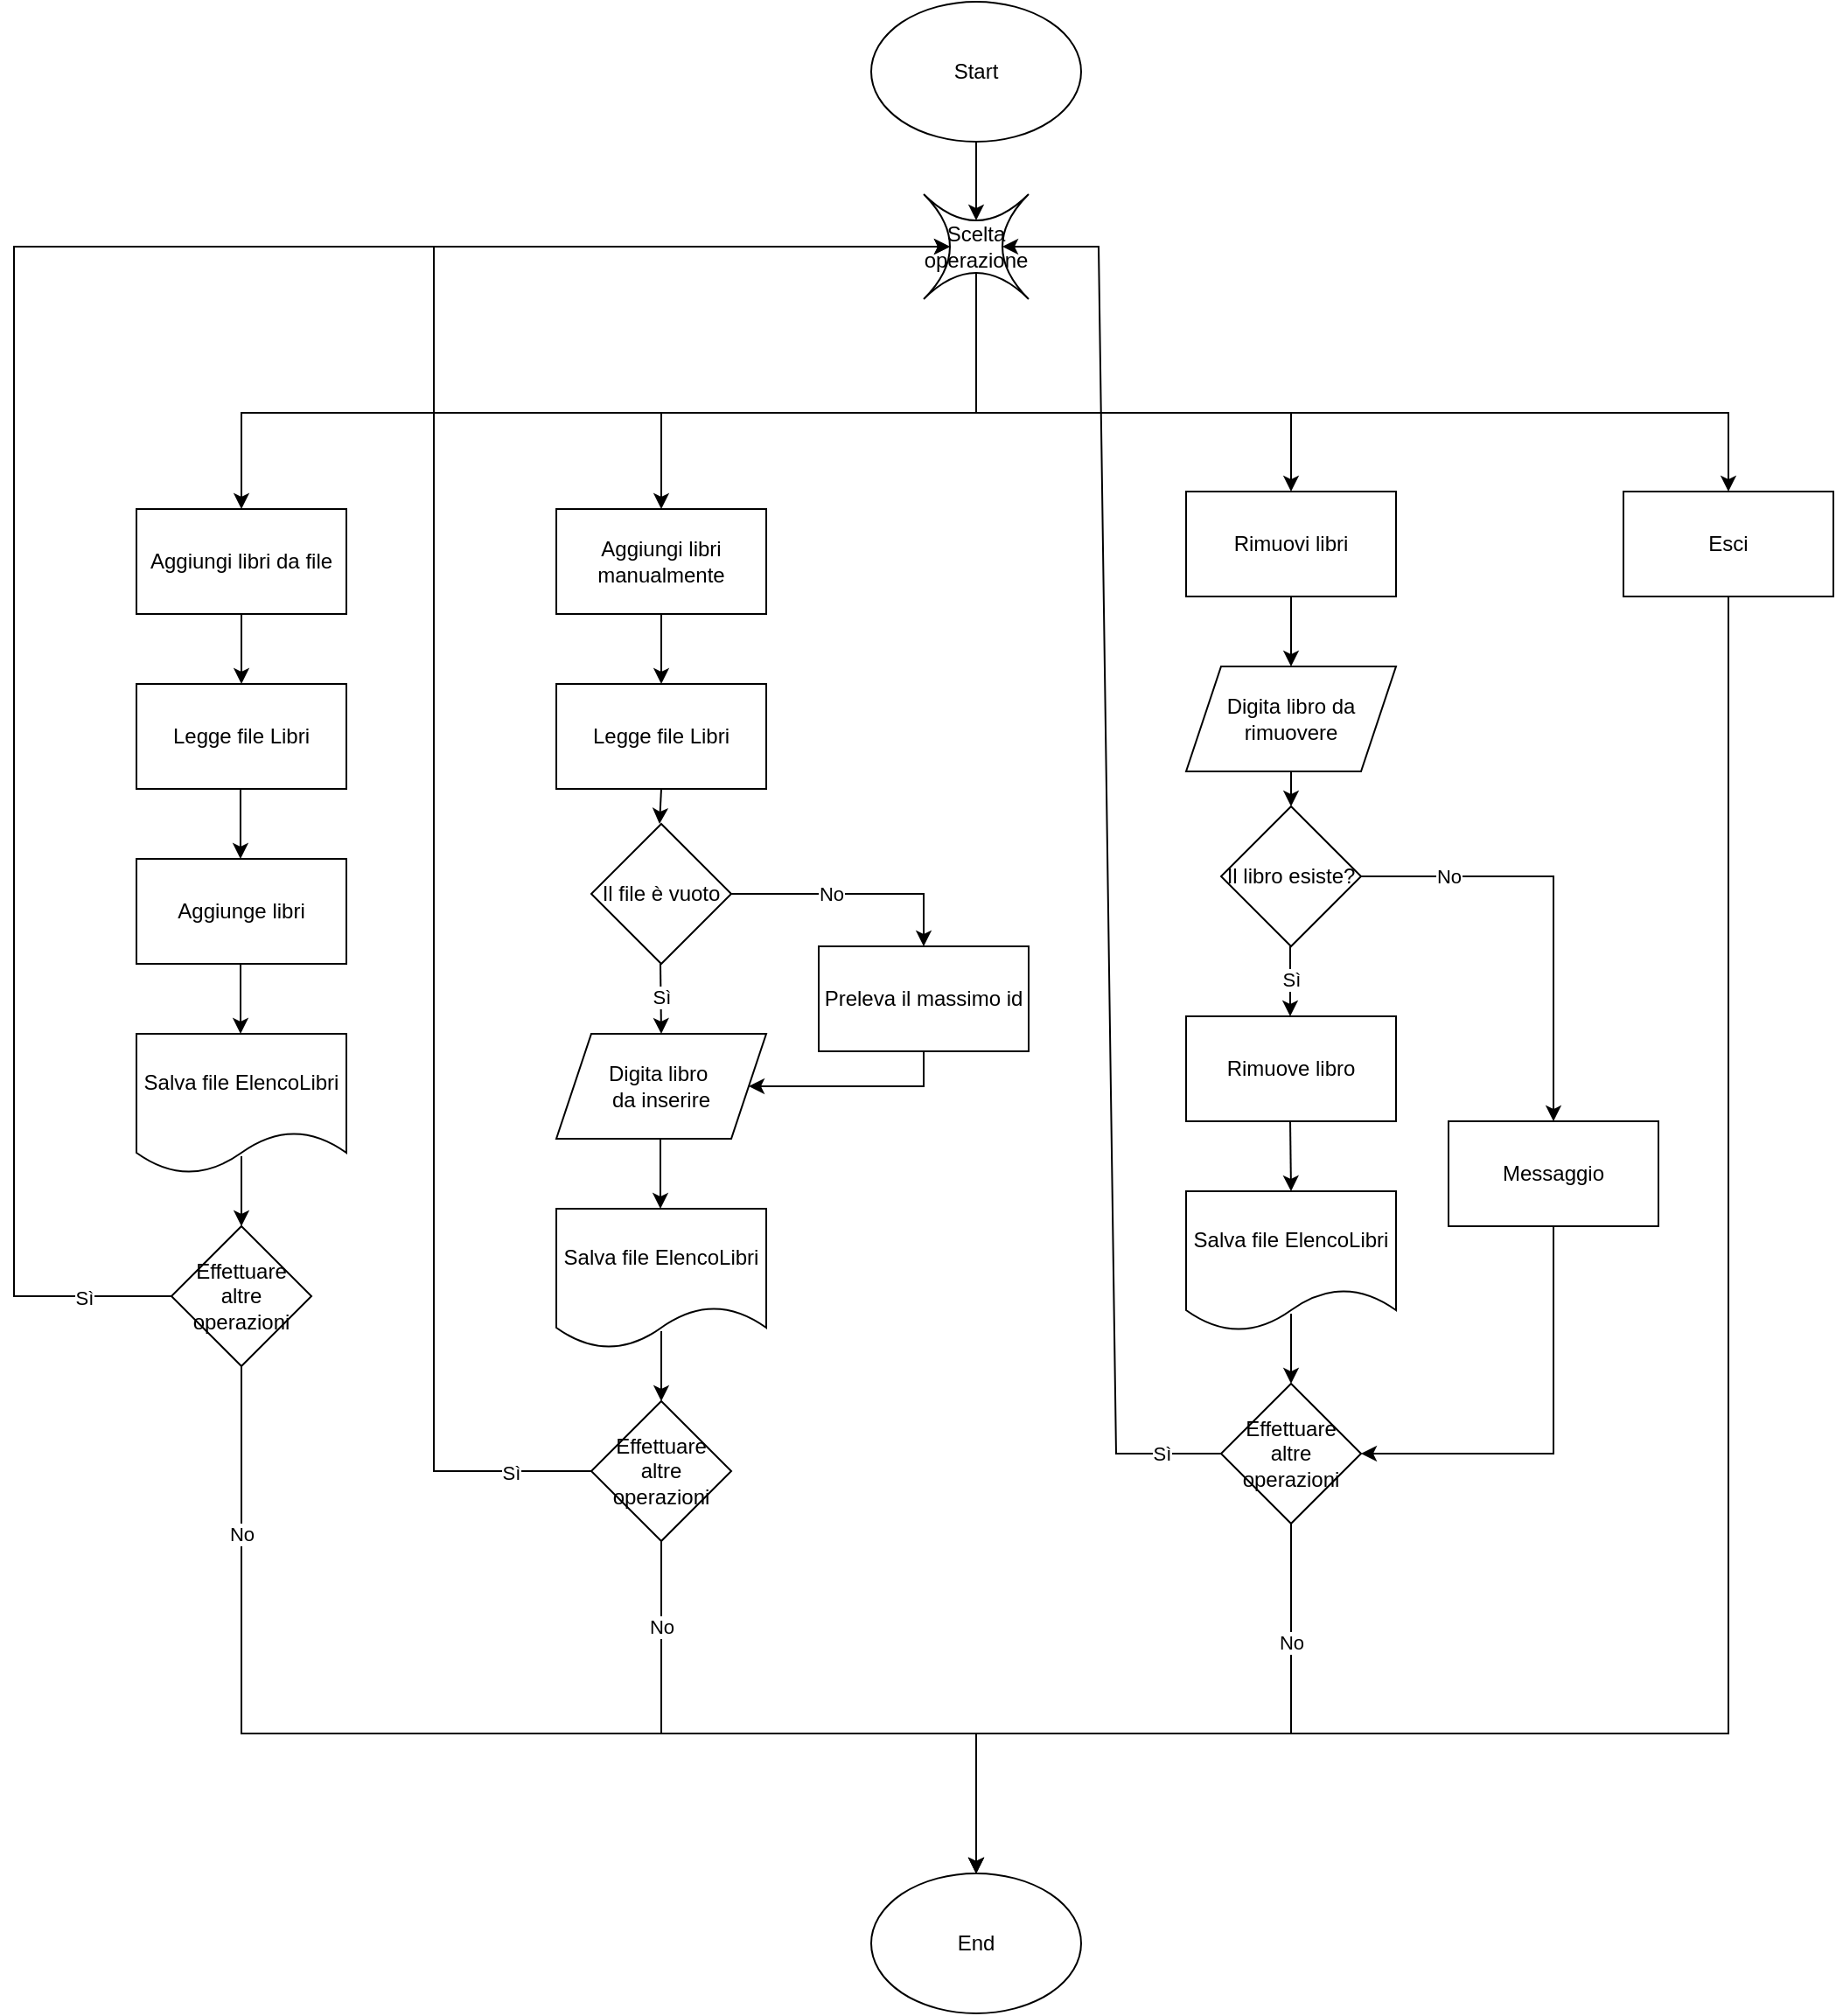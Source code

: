 <mxfile version="24.2.7" type="github">
  <diagram name="Pagina-1" id="q5kxWiuMt2XL6_3oOD6i">
    <mxGraphModel dx="2541" dy="923" grid="1" gridSize="10" guides="1" tooltips="1" connect="1" arrows="1" fold="1" page="1" pageScale="1" pageWidth="827" pageHeight="1169" math="0" shadow="0">
      <root>
        <mxCell id="0" />
        <mxCell id="1" parent="0" />
        <mxCell id="5LyaFHgGuzO7SmeTVH7B-1" value="Start" style="ellipse;whiteSpace=wrap;html=1;" vertex="1" parent="1">
          <mxGeometry x="350" y="10" width="120" height="80" as="geometry" />
        </mxCell>
        <mxCell id="5LyaFHgGuzO7SmeTVH7B-3" value="Legge file Libri" style="rounded=0;whiteSpace=wrap;html=1;" vertex="1" parent="1">
          <mxGeometry x="-70" y="400" width="120" height="60" as="geometry" />
        </mxCell>
        <mxCell id="5LyaFHgGuzO7SmeTVH7B-4" value="Salva file ElencoLibri" style="shape=document;whiteSpace=wrap;html=1;boundedLbl=1;" vertex="1" parent="1">
          <mxGeometry x="170" y="700" width="120" height="80" as="geometry" />
        </mxCell>
        <mxCell id="5LyaFHgGuzO7SmeTVH7B-5" value="End" style="ellipse;whiteSpace=wrap;html=1;" vertex="1" parent="1">
          <mxGeometry x="350" y="1080" width="120" height="80" as="geometry" />
        </mxCell>
        <mxCell id="5LyaFHgGuzO7SmeTVH7B-6" value="" style="endArrow=classic;html=1;rounded=0;exitX=0.5;exitY=1;exitDx=0;exitDy=0;entryX=0.5;entryY=0.25;entryDx=0;entryDy=0;entryPerimeter=0;" edge="1" parent="1" source="5LyaFHgGuzO7SmeTVH7B-1" target="5LyaFHgGuzO7SmeTVH7B-19">
          <mxGeometry width="50" height="50" relative="1" as="geometry">
            <mxPoint x="390" y="340" as="sourcePoint" />
            <mxPoint x="440" y="290" as="targetPoint" />
          </mxGeometry>
        </mxCell>
        <mxCell id="5LyaFHgGuzO7SmeTVH7B-10" value="" style="endArrow=classic;html=1;rounded=0;exitX=0.5;exitY=1;exitDx=0;exitDy=0;entryX=0.5;entryY=0;entryDx=0;entryDy=0;" edge="1" parent="1">
          <mxGeometry width="50" height="50" relative="1" as="geometry">
            <mxPoint x="229.5" y="660" as="sourcePoint" />
            <mxPoint x="229.5" y="700" as="targetPoint" />
          </mxGeometry>
        </mxCell>
        <mxCell id="5LyaFHgGuzO7SmeTVH7B-11" value="" style="endArrow=classic;html=1;rounded=0;exitX=0.5;exitY=1;exitDx=0;exitDy=0;entryX=0.5;entryY=0;entryDx=0;entryDy=0;" edge="1" parent="1">
          <mxGeometry width="50" height="50" relative="1" as="geometry">
            <mxPoint x="230" y="770" as="sourcePoint" />
            <mxPoint x="230" y="810" as="targetPoint" />
          </mxGeometry>
        </mxCell>
        <mxCell id="5LyaFHgGuzO7SmeTVH7B-12" value="Il file è vuoto" style="rhombus;whiteSpace=wrap;html=1;" vertex="1" parent="1">
          <mxGeometry x="190" y="480" width="80" height="80" as="geometry" />
        </mxCell>
        <mxCell id="5LyaFHgGuzO7SmeTVH7B-13" value="" style="endArrow=classic;html=1;rounded=0;exitX=0.5;exitY=1;exitDx=0;exitDy=0;entryX=0.5;entryY=0;entryDx=0;entryDy=0;" edge="1" parent="1" target="5LyaFHgGuzO7SmeTVH7B-69">
          <mxGeometry width="50" height="50" relative="1" as="geometry">
            <mxPoint x="229.5" y="560" as="sourcePoint" />
            <mxPoint x="230" y="600" as="targetPoint" />
          </mxGeometry>
        </mxCell>
        <mxCell id="5LyaFHgGuzO7SmeTVH7B-14" value="Sì" style="edgeLabel;html=1;align=center;verticalAlign=middle;resizable=0;points=[];" vertex="1" connectable="0" parent="5LyaFHgGuzO7SmeTVH7B-13">
          <mxGeometry x="-0.05" relative="1" as="geometry">
            <mxPoint as="offset" />
          </mxGeometry>
        </mxCell>
        <mxCell id="5LyaFHgGuzO7SmeTVH7B-15" value="Preleva il massimo id" style="rounded=0;whiteSpace=wrap;html=1;" vertex="1" parent="1">
          <mxGeometry x="320" y="550" width="120" height="60" as="geometry" />
        </mxCell>
        <mxCell id="5LyaFHgGuzO7SmeTVH7B-16" value="" style="endArrow=classic;html=1;rounded=0;exitX=1;exitY=0.5;exitDx=0;exitDy=0;entryX=0.5;entryY=0;entryDx=0;entryDy=0;" edge="1" parent="1" source="5LyaFHgGuzO7SmeTVH7B-12" target="5LyaFHgGuzO7SmeTVH7B-15">
          <mxGeometry width="50" height="50" relative="1" as="geometry">
            <mxPoint x="490" y="590" as="sourcePoint" />
            <mxPoint x="540" y="540" as="targetPoint" />
            <Array as="points">
              <mxPoint x="380" y="520" />
            </Array>
          </mxGeometry>
        </mxCell>
        <mxCell id="5LyaFHgGuzO7SmeTVH7B-17" value="No" style="edgeLabel;html=1;align=center;verticalAlign=middle;resizable=0;points=[];" vertex="1" connectable="0" parent="5LyaFHgGuzO7SmeTVH7B-16">
          <mxGeometry x="-0.195" relative="1" as="geometry">
            <mxPoint as="offset" />
          </mxGeometry>
        </mxCell>
        <mxCell id="5LyaFHgGuzO7SmeTVH7B-18" value="" style="endArrow=classic;html=1;rounded=0;exitX=0.5;exitY=1;exitDx=0;exitDy=0;entryX=1;entryY=0.5;entryDx=0;entryDy=0;" edge="1" parent="1" source="5LyaFHgGuzO7SmeTVH7B-15" target="5LyaFHgGuzO7SmeTVH7B-69">
          <mxGeometry width="50" height="50" relative="1" as="geometry">
            <mxPoint x="490" y="590" as="sourcePoint" />
            <mxPoint x="540" y="540" as="targetPoint" />
            <Array as="points">
              <mxPoint x="380" y="630" />
            </Array>
          </mxGeometry>
        </mxCell>
        <mxCell id="5LyaFHgGuzO7SmeTVH7B-31" style="edgeStyle=orthogonalEdgeStyle;rounded=0;orthogonalLoop=1;jettySize=auto;html=1;exitX=0.5;exitY=0.75;exitDx=0;exitDy=0;exitPerimeter=0;entryX=0.5;entryY=0;entryDx=0;entryDy=0;" edge="1" parent="1" source="5LyaFHgGuzO7SmeTVH7B-19" target="5LyaFHgGuzO7SmeTVH7B-22">
          <mxGeometry relative="1" as="geometry">
            <mxPoint x="780" y="270" as="targetPoint" />
            <Array as="points">
              <mxPoint x="410" y="245" />
              <mxPoint x="840" y="245" />
            </Array>
          </mxGeometry>
        </mxCell>
        <mxCell id="5LyaFHgGuzO7SmeTVH7B-19" value="Scelta operazione" style="shape=switch;whiteSpace=wrap;html=1;" vertex="1" parent="1">
          <mxGeometry x="380" y="120" width="60" height="60" as="geometry" />
        </mxCell>
        <mxCell id="5LyaFHgGuzO7SmeTVH7B-20" value="" style="endArrow=classic;html=1;rounded=0;exitX=0.5;exitY=0.75;exitDx=0;exitDy=0;exitPerimeter=0;entryX=0.5;entryY=0;entryDx=0;entryDy=0;" edge="1" parent="1" source="5LyaFHgGuzO7SmeTVH7B-19" target="5LyaFHgGuzO7SmeTVH7B-21">
          <mxGeometry width="50" height="50" relative="1" as="geometry">
            <mxPoint x="390" y="100" as="sourcePoint" />
            <mxPoint x="270" y="150" as="targetPoint" />
            <Array as="points">
              <mxPoint x="410" y="245" />
              <mxPoint x="230" y="245" />
            </Array>
          </mxGeometry>
        </mxCell>
        <mxCell id="5LyaFHgGuzO7SmeTVH7B-22" value="Esci" style="rounded=0;whiteSpace=wrap;html=1;" vertex="1" parent="1">
          <mxGeometry x="780" y="290" width="120" height="60" as="geometry" />
        </mxCell>
        <mxCell id="5LyaFHgGuzO7SmeTVH7B-23" value="Aggiungi libri da file" style="rounded=0;whiteSpace=wrap;html=1;" vertex="1" parent="1">
          <mxGeometry x="-70" y="300" width="120" height="60" as="geometry" />
        </mxCell>
        <mxCell id="5LyaFHgGuzO7SmeTVH7B-25" value="" style="endArrow=classic;html=1;rounded=0;exitX=0.5;exitY=0.75;exitDx=0;exitDy=0;exitPerimeter=0;" edge="1" parent="1" source="5LyaFHgGuzO7SmeTVH7B-19" target="5LyaFHgGuzO7SmeTVH7B-23">
          <mxGeometry width="50" height="50" relative="1" as="geometry">
            <mxPoint x="370" y="150" as="sourcePoint" />
            <mxPoint x="220" y="100" as="targetPoint" />
            <Array as="points">
              <mxPoint x="410" y="245" />
              <mxPoint x="310" y="245" />
              <mxPoint x="-10" y="245" />
            </Array>
          </mxGeometry>
        </mxCell>
        <mxCell id="5LyaFHgGuzO7SmeTVH7B-24" value="Rimuovi libri" style="rounded=0;whiteSpace=wrap;html=1;" vertex="1" parent="1">
          <mxGeometry x="530" y="290" width="120" height="60" as="geometry" />
        </mxCell>
        <mxCell id="5LyaFHgGuzO7SmeTVH7B-21" value="Aggiungi libri manualmente" style="rounded=0;whiteSpace=wrap;html=1;" vertex="1" parent="1">
          <mxGeometry x="170" y="300" width="120" height="60" as="geometry" />
        </mxCell>
        <mxCell id="5LyaFHgGuzO7SmeTVH7B-32" value="" style="endArrow=classic;html=1;rounded=0;exitX=0.5;exitY=0.75;exitDx=0;exitDy=0;exitPerimeter=0;entryX=0.5;entryY=0;entryDx=0;entryDy=0;" edge="1" parent="1" source="5LyaFHgGuzO7SmeTVH7B-19" target="5LyaFHgGuzO7SmeTVH7B-24">
          <mxGeometry width="50" height="50" relative="1" as="geometry">
            <mxPoint x="390" y="295" as="sourcePoint" />
            <mxPoint x="440" y="245" as="targetPoint" />
            <Array as="points">
              <mxPoint x="410" y="245" />
              <mxPoint x="590" y="245" />
            </Array>
          </mxGeometry>
        </mxCell>
        <mxCell id="5LyaFHgGuzO7SmeTVH7B-33" value="Legge file Libri" style="rounded=0;whiteSpace=wrap;html=1;" vertex="1" parent="1">
          <mxGeometry x="170" y="400" width="120" height="60" as="geometry" />
        </mxCell>
        <mxCell id="5LyaFHgGuzO7SmeTVH7B-34" value="Aggiunge libri" style="rounded=0;whiteSpace=wrap;html=1;" vertex="1" parent="1">
          <mxGeometry x="-70" y="500" width="120" height="60" as="geometry" />
        </mxCell>
        <mxCell id="5LyaFHgGuzO7SmeTVH7B-35" value="Salva file ElencoLibri" style="shape=document;whiteSpace=wrap;html=1;boundedLbl=1;" vertex="1" parent="1">
          <mxGeometry x="-70" y="600" width="120" height="80" as="geometry" />
        </mxCell>
        <mxCell id="5LyaFHgGuzO7SmeTVH7B-36" value="" style="endArrow=classic;html=1;rounded=0;exitX=0.5;exitY=1;exitDx=0;exitDy=0;entryX=0.5;entryY=0;entryDx=0;entryDy=0;" edge="1" parent="1">
          <mxGeometry width="50" height="50" relative="1" as="geometry">
            <mxPoint x="-10.5" y="560" as="sourcePoint" />
            <mxPoint x="-10.5" y="600" as="targetPoint" />
          </mxGeometry>
        </mxCell>
        <mxCell id="5LyaFHgGuzO7SmeTVH7B-37" value="" style="endArrow=classic;html=1;rounded=0;exitX=0.5;exitY=1;exitDx=0;exitDy=0;entryX=0.5;entryY=0;entryDx=0;entryDy=0;" edge="1" parent="1">
          <mxGeometry width="50" height="50" relative="1" as="geometry">
            <mxPoint x="-10" y="670" as="sourcePoint" />
            <mxPoint x="-10" y="710" as="targetPoint" />
          </mxGeometry>
        </mxCell>
        <mxCell id="5LyaFHgGuzO7SmeTVH7B-38" value="" style="endArrow=classic;html=1;rounded=0;exitX=0.5;exitY=1;exitDx=0;exitDy=0;entryX=0.5;entryY=0;entryDx=0;entryDy=0;" edge="1" parent="1">
          <mxGeometry width="50" height="50" relative="1" as="geometry">
            <mxPoint x="-10.53" y="460" as="sourcePoint" />
            <mxPoint x="-10.53" y="500" as="targetPoint" />
          </mxGeometry>
        </mxCell>
        <mxCell id="5LyaFHgGuzO7SmeTVH7B-39" value="" style="endArrow=classic;html=1;rounded=0;exitX=0.5;exitY=1;exitDx=0;exitDy=0;" edge="1" parent="1" source="5LyaFHgGuzO7SmeTVH7B-33">
          <mxGeometry width="50" height="50" relative="1" as="geometry">
            <mxPoint x="229" y="460" as="sourcePoint" />
            <mxPoint x="229" y="480" as="targetPoint" />
          </mxGeometry>
        </mxCell>
        <mxCell id="5LyaFHgGuzO7SmeTVH7B-41" value="" style="endArrow=classic;html=1;rounded=0;exitX=0.5;exitY=1;exitDx=0;exitDy=0;entryX=0.5;entryY=0;entryDx=0;entryDy=0;" edge="1" parent="1" source="5LyaFHgGuzO7SmeTVH7B-23" target="5LyaFHgGuzO7SmeTVH7B-3">
          <mxGeometry width="50" height="50" relative="1" as="geometry">
            <mxPoint x="-10.53" y="360" as="sourcePoint" />
            <mxPoint x="-10.53" y="400" as="targetPoint" />
          </mxGeometry>
        </mxCell>
        <mxCell id="5LyaFHgGuzO7SmeTVH7B-42" value="" style="endArrow=classic;html=1;rounded=0;exitX=0.5;exitY=1;exitDx=0;exitDy=0;entryX=0.5;entryY=0;entryDx=0;entryDy=0;" edge="1" parent="1" source="5LyaFHgGuzO7SmeTVH7B-21" target="5LyaFHgGuzO7SmeTVH7B-33">
          <mxGeometry width="50" height="50" relative="1" as="geometry">
            <mxPoint x="229.47" y="360" as="sourcePoint" />
            <mxPoint x="229.47" y="400" as="targetPoint" />
          </mxGeometry>
        </mxCell>
        <mxCell id="5LyaFHgGuzO7SmeTVH7B-43" value="Rimuove libro" style="rounded=0;whiteSpace=wrap;html=1;" vertex="1" parent="1">
          <mxGeometry x="530" y="590" width="120" height="60" as="geometry" />
        </mxCell>
        <mxCell id="5LyaFHgGuzO7SmeTVH7B-44" value="" style="endArrow=classic;html=1;rounded=0;exitX=0.5;exitY=1;exitDx=0;exitDy=0;entryX=0.5;entryY=0;entryDx=0;entryDy=0;" edge="1" parent="1" target="5LyaFHgGuzO7SmeTVH7B-55">
          <mxGeometry width="50" height="50" relative="1" as="geometry">
            <mxPoint x="589.5" y="650" as="sourcePoint" />
            <mxPoint x="590" y="690" as="targetPoint" />
          </mxGeometry>
        </mxCell>
        <mxCell id="5LyaFHgGuzO7SmeTVH7B-45" value="Il libro esiste?" style="rhombus;whiteSpace=wrap;html=1;" vertex="1" parent="1">
          <mxGeometry x="550" y="470" width="80" height="80" as="geometry" />
        </mxCell>
        <mxCell id="5LyaFHgGuzO7SmeTVH7B-46" value="" style="endArrow=classic;html=1;rounded=0;exitX=0.5;exitY=1;exitDx=0;exitDy=0;entryX=0.5;entryY=0;entryDx=0;entryDy=0;" edge="1" parent="1">
          <mxGeometry width="50" height="50" relative="1" as="geometry">
            <mxPoint x="589.5" y="550" as="sourcePoint" />
            <mxPoint x="589.5" y="590" as="targetPoint" />
          </mxGeometry>
        </mxCell>
        <mxCell id="5LyaFHgGuzO7SmeTVH7B-47" value="Sì" style="edgeLabel;html=1;align=center;verticalAlign=middle;resizable=0;points=[];" vertex="1" connectable="0" parent="5LyaFHgGuzO7SmeTVH7B-46">
          <mxGeometry x="-0.05" relative="1" as="geometry">
            <mxPoint as="offset" />
          </mxGeometry>
        </mxCell>
        <mxCell id="5LyaFHgGuzO7SmeTVH7B-49" value="" style="endArrow=classic;html=1;rounded=0;exitX=0.5;exitY=1;exitDx=0;exitDy=0;entryX=0.5;entryY=0;entryDx=0;entryDy=0;" edge="1" parent="1" source="5LyaFHgGuzO7SmeTVH7B-24" target="5LyaFHgGuzO7SmeTVH7B-71">
          <mxGeometry width="50" height="50" relative="1" as="geometry">
            <mxPoint x="589.47" y="350" as="sourcePoint" />
            <mxPoint x="589.47" y="390" as="targetPoint" />
          </mxGeometry>
        </mxCell>
        <mxCell id="5LyaFHgGuzO7SmeTVH7B-50" value="Messaggio" style="rounded=0;whiteSpace=wrap;html=1;" vertex="1" parent="1">
          <mxGeometry x="680" y="650" width="120" height="60" as="geometry" />
        </mxCell>
        <mxCell id="5LyaFHgGuzO7SmeTVH7B-51" value="" style="endArrow=classic;html=1;rounded=0;exitX=1;exitY=0.5;exitDx=0;exitDy=0;entryX=0.5;entryY=0;entryDx=0;entryDy=0;" edge="1" parent="1" target="5LyaFHgGuzO7SmeTVH7B-50" source="5LyaFHgGuzO7SmeTVH7B-45">
          <mxGeometry width="50" height="50" relative="1" as="geometry">
            <mxPoint x="630" y="510" as="sourcePoint" />
            <mxPoint x="740" y="540" as="targetPoint" />
            <Array as="points">
              <mxPoint x="740" y="510" />
            </Array>
          </mxGeometry>
        </mxCell>
        <mxCell id="5LyaFHgGuzO7SmeTVH7B-54" value="No" style="edgeLabel;html=1;align=center;verticalAlign=middle;resizable=0;points=[];" vertex="1" connectable="0" parent="5LyaFHgGuzO7SmeTVH7B-51">
          <mxGeometry x="-0.316" y="-1" relative="1" as="geometry">
            <mxPoint x="-36" y="-1" as="offset" />
          </mxGeometry>
        </mxCell>
        <mxCell id="5LyaFHgGuzO7SmeTVH7B-53" value="" style="endArrow=classic;html=1;rounded=0;exitX=0.5;exitY=1;exitDx=0;exitDy=0;entryX=1;entryY=0.5;entryDx=0;entryDy=0;" edge="1" parent="1" source="5LyaFHgGuzO7SmeTVH7B-50" target="5LyaFHgGuzO7SmeTVH7B-60">
          <mxGeometry width="50" height="50" relative="1" as="geometry">
            <mxPoint x="850" y="580" as="sourcePoint" />
            <mxPoint x="650" y="620" as="targetPoint" />
            <Array as="points">
              <mxPoint x="740" y="840" />
            </Array>
          </mxGeometry>
        </mxCell>
        <mxCell id="5LyaFHgGuzO7SmeTVH7B-55" value="Salva file ElencoLibri" style="shape=document;whiteSpace=wrap;html=1;boundedLbl=1;" vertex="1" parent="1">
          <mxGeometry x="530" y="690" width="120" height="80" as="geometry" />
        </mxCell>
        <mxCell id="5LyaFHgGuzO7SmeTVH7B-56" value="" style="endArrow=classic;html=1;rounded=0;exitX=0.5;exitY=1;exitDx=0;exitDy=0;entryX=0.5;entryY=0;entryDx=0;entryDy=0;" edge="1" parent="1">
          <mxGeometry width="50" height="50" relative="1" as="geometry">
            <mxPoint x="590" y="760" as="sourcePoint" />
            <mxPoint x="590" y="800" as="targetPoint" />
          </mxGeometry>
        </mxCell>
        <mxCell id="5LyaFHgGuzO7SmeTVH7B-57" value="Effettuare altre operazioni" style="rhombus;whiteSpace=wrap;html=1;" vertex="1" parent="1">
          <mxGeometry x="-50" y="710" width="80" height="80" as="geometry" />
        </mxCell>
        <mxCell id="5LyaFHgGuzO7SmeTVH7B-58" value="" style="endArrow=classic;html=1;rounded=0;exitX=0.5;exitY=1;exitDx=0;exitDy=0;entryX=0.5;entryY=0;entryDx=0;entryDy=0;" edge="1" parent="1" source="5LyaFHgGuzO7SmeTVH7B-57" target="5LyaFHgGuzO7SmeTVH7B-5">
          <mxGeometry width="50" height="50" relative="1" as="geometry">
            <mxPoint x="380" y="890" as="sourcePoint" />
            <mxPoint x="430" y="840" as="targetPoint" />
            <Array as="points">
              <mxPoint x="-10" y="1000" />
              <mxPoint x="410" y="1000" />
            </Array>
          </mxGeometry>
        </mxCell>
        <mxCell id="5LyaFHgGuzO7SmeTVH7B-61" value="No" style="edgeLabel;html=1;align=center;verticalAlign=middle;resizable=0;points=[];" vertex="1" connectable="0" parent="5LyaFHgGuzO7SmeTVH7B-58">
          <mxGeometry x="-0.731" relative="1" as="geometry">
            <mxPoint as="offset" />
          </mxGeometry>
        </mxCell>
        <mxCell id="5LyaFHgGuzO7SmeTVH7B-59" value="Effettuare altre operazioni" style="rhombus;whiteSpace=wrap;html=1;" vertex="1" parent="1">
          <mxGeometry x="190" y="810" width="80" height="80" as="geometry" />
        </mxCell>
        <mxCell id="5LyaFHgGuzO7SmeTVH7B-60" value="Effettuare altre operazioni" style="rhombus;whiteSpace=wrap;html=1;" vertex="1" parent="1">
          <mxGeometry x="550" y="800" width="80" height="80" as="geometry" />
        </mxCell>
        <mxCell id="5LyaFHgGuzO7SmeTVH7B-62" value="" style="endArrow=classic;html=1;rounded=0;exitX=0.5;exitY=1;exitDx=0;exitDy=0;entryX=0.5;entryY=0;entryDx=0;entryDy=0;" edge="1" parent="1" source="5LyaFHgGuzO7SmeTVH7B-59" target="5LyaFHgGuzO7SmeTVH7B-5">
          <mxGeometry width="50" height="50" relative="1" as="geometry">
            <mxPoint x="380" y="1040" as="sourcePoint" />
            <mxPoint x="430" y="990" as="targetPoint" />
            <Array as="points">
              <mxPoint x="230" y="1000" />
              <mxPoint x="410" y="1000" />
            </Array>
          </mxGeometry>
        </mxCell>
        <mxCell id="5LyaFHgGuzO7SmeTVH7B-65" value="No" style="edgeLabel;html=1;align=center;verticalAlign=middle;resizable=0;points=[];" vertex="1" connectable="0" parent="5LyaFHgGuzO7SmeTVH7B-62">
          <mxGeometry x="-0.696" relative="1" as="geometry">
            <mxPoint y="-7" as="offset" />
          </mxGeometry>
        </mxCell>
        <mxCell id="5LyaFHgGuzO7SmeTVH7B-63" value="" style="endArrow=classic;html=1;rounded=0;entryX=0.5;entryY=0;entryDx=0;entryDy=0;exitX=0.5;exitY=1;exitDx=0;exitDy=0;" edge="1" parent="1" source="5LyaFHgGuzO7SmeTVH7B-22" target="5LyaFHgGuzO7SmeTVH7B-5">
          <mxGeometry width="50" height="50" relative="1" as="geometry">
            <mxPoint x="760" y="590" as="sourcePoint" />
            <mxPoint x="430" y="990" as="targetPoint" />
            <Array as="points">
              <mxPoint x="840" y="1000" />
              <mxPoint x="410" y="1000" />
            </Array>
          </mxGeometry>
        </mxCell>
        <mxCell id="5LyaFHgGuzO7SmeTVH7B-64" value="" style="endArrow=classic;html=1;rounded=0;exitX=0.5;exitY=1;exitDx=0;exitDy=0;entryX=0.5;entryY=0;entryDx=0;entryDy=0;" edge="1" parent="1" source="5LyaFHgGuzO7SmeTVH7B-60" target="5LyaFHgGuzO7SmeTVH7B-5">
          <mxGeometry width="50" height="50" relative="1" as="geometry">
            <mxPoint x="380" y="1040" as="sourcePoint" />
            <mxPoint x="430" y="990" as="targetPoint" />
            <Array as="points">
              <mxPoint x="590" y="1000" />
              <mxPoint x="410" y="1000" />
            </Array>
          </mxGeometry>
        </mxCell>
        <mxCell id="5LyaFHgGuzO7SmeTVH7B-66" value="No" style="edgeLabel;html=1;align=center;verticalAlign=middle;resizable=0;points=[];" vertex="1" connectable="0" parent="5LyaFHgGuzO7SmeTVH7B-64">
          <mxGeometry x="-0.475" relative="1" as="geometry">
            <mxPoint y="-32" as="offset" />
          </mxGeometry>
        </mxCell>
        <mxCell id="5LyaFHgGuzO7SmeTVH7B-68" value="" style="endArrow=classic;html=1;rounded=0;exitX=0;exitY=0.5;exitDx=0;exitDy=0;entryX=0.25;entryY=0.5;entryDx=0;entryDy=0;entryPerimeter=0;" edge="1" parent="1" source="5LyaFHgGuzO7SmeTVH7B-57" target="5LyaFHgGuzO7SmeTVH7B-19">
          <mxGeometry width="50" height="50" relative="1" as="geometry">
            <mxPoint x="-180" y="675" as="sourcePoint" />
            <mxPoint x="-140" y="160" as="targetPoint" />
            <Array as="points">
              <mxPoint x="-140" y="750" />
              <mxPoint x="-140" y="150" />
            </Array>
          </mxGeometry>
        </mxCell>
        <mxCell id="5LyaFHgGuzO7SmeTVH7B-73" value="Sì" style="edgeLabel;html=1;align=center;verticalAlign=middle;resizable=0;points=[];" vertex="1" connectable="0" parent="5LyaFHgGuzO7SmeTVH7B-68">
          <mxGeometry x="-0.852" y="-1" relative="1" as="geometry">
            <mxPoint x="39" y="1" as="offset" />
          </mxGeometry>
        </mxCell>
        <mxCell id="5LyaFHgGuzO7SmeTVH7B-69" value="Digita libro&amp;nbsp;&lt;div&gt;da inserire&lt;/div&gt;" style="shape=parallelogram;perimeter=parallelogramPerimeter;whiteSpace=wrap;html=1;fixedSize=1;" vertex="1" parent="1">
          <mxGeometry x="170" y="600" width="120" height="60" as="geometry" />
        </mxCell>
        <mxCell id="5LyaFHgGuzO7SmeTVH7B-71" value="Digita libro da rimuovere" style="shape=parallelogram;perimeter=parallelogramPerimeter;whiteSpace=wrap;html=1;fixedSize=1;" vertex="1" parent="1">
          <mxGeometry x="530" y="390" width="120" height="60" as="geometry" />
        </mxCell>
        <mxCell id="5LyaFHgGuzO7SmeTVH7B-72" value="" style="endArrow=classic;html=1;rounded=0;exitX=0.5;exitY=1;exitDx=0;exitDy=0;entryX=0.5;entryY=0;entryDx=0;entryDy=0;" edge="1" parent="1" source="5LyaFHgGuzO7SmeTVH7B-71" target="5LyaFHgGuzO7SmeTVH7B-45">
          <mxGeometry width="50" height="50" relative="1" as="geometry">
            <mxPoint x="590.37" y="450" as="sourcePoint" />
            <mxPoint x="589.37" y="470" as="targetPoint" />
          </mxGeometry>
        </mxCell>
        <mxCell id="5LyaFHgGuzO7SmeTVH7B-74" value="" style="endArrow=classic;html=1;rounded=0;exitX=0;exitY=0.5;exitDx=0;exitDy=0;entryX=0.25;entryY=0.5;entryDx=0;entryDy=0;entryPerimeter=0;" edge="1" parent="1" source="5LyaFHgGuzO7SmeTVH7B-59" target="5LyaFHgGuzO7SmeTVH7B-19">
          <mxGeometry width="50" height="50" relative="1" as="geometry">
            <mxPoint x="130" y="850" as="sourcePoint" />
            <mxPoint x="180" y="800" as="targetPoint" />
            <Array as="points">
              <mxPoint x="100" y="850" />
              <mxPoint x="100" y="150" />
            </Array>
          </mxGeometry>
        </mxCell>
        <mxCell id="5LyaFHgGuzO7SmeTVH7B-75" value="Sì" style="edgeLabel;html=1;align=center;verticalAlign=middle;resizable=0;points=[];" vertex="1" connectable="0" parent="5LyaFHgGuzO7SmeTVH7B-74">
          <mxGeometry x="-0.914" y="1" relative="1" as="geometry">
            <mxPoint as="offset" />
          </mxGeometry>
        </mxCell>
        <mxCell id="5LyaFHgGuzO7SmeTVH7B-76" value="" style="endArrow=classic;html=1;rounded=0;exitX=0;exitY=0.5;exitDx=0;exitDy=0;entryX=0.75;entryY=0.5;entryDx=0;entryDy=0;entryPerimeter=0;" edge="1" parent="1" source="5LyaFHgGuzO7SmeTVH7B-60" target="5LyaFHgGuzO7SmeTVH7B-19">
          <mxGeometry width="50" height="50" relative="1" as="geometry">
            <mxPoint x="380" y="680" as="sourcePoint" />
            <mxPoint x="430" y="630" as="targetPoint" />
            <Array as="points">
              <mxPoint x="490" y="840" />
              <mxPoint x="480" y="150" />
            </Array>
          </mxGeometry>
        </mxCell>
        <mxCell id="5LyaFHgGuzO7SmeTVH7B-77" value="Sì" style="edgeLabel;html=1;align=center;verticalAlign=middle;resizable=0;points=[];" vertex="1" connectable="0" parent="5LyaFHgGuzO7SmeTVH7B-76">
          <mxGeometry x="-0.915" relative="1" as="geometry">
            <mxPoint as="offset" />
          </mxGeometry>
        </mxCell>
      </root>
    </mxGraphModel>
  </diagram>
</mxfile>
